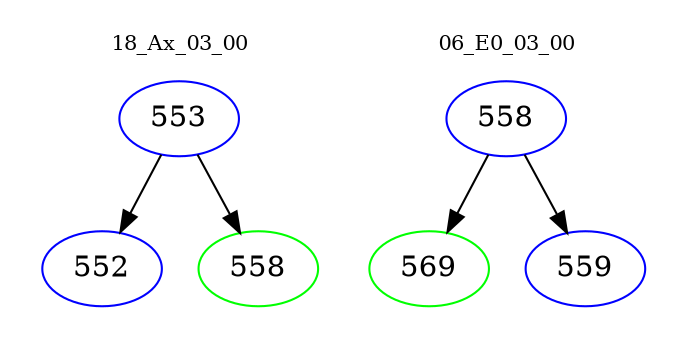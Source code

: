 digraph{
subgraph cluster_0 {
color = white
label = "18_Ax_03_00";
fontsize=10;
T0_553 [label="553", color="blue"]
T0_553 -> T0_552 [color="black"]
T0_552 [label="552", color="blue"]
T0_553 -> T0_558 [color="black"]
T0_558 [label="558", color="green"]
}
subgraph cluster_1 {
color = white
label = "06_E0_03_00";
fontsize=10;
T1_558 [label="558", color="blue"]
T1_558 -> T1_569 [color="black"]
T1_569 [label="569", color="green"]
T1_558 -> T1_559 [color="black"]
T1_559 [label="559", color="blue"]
}
}
